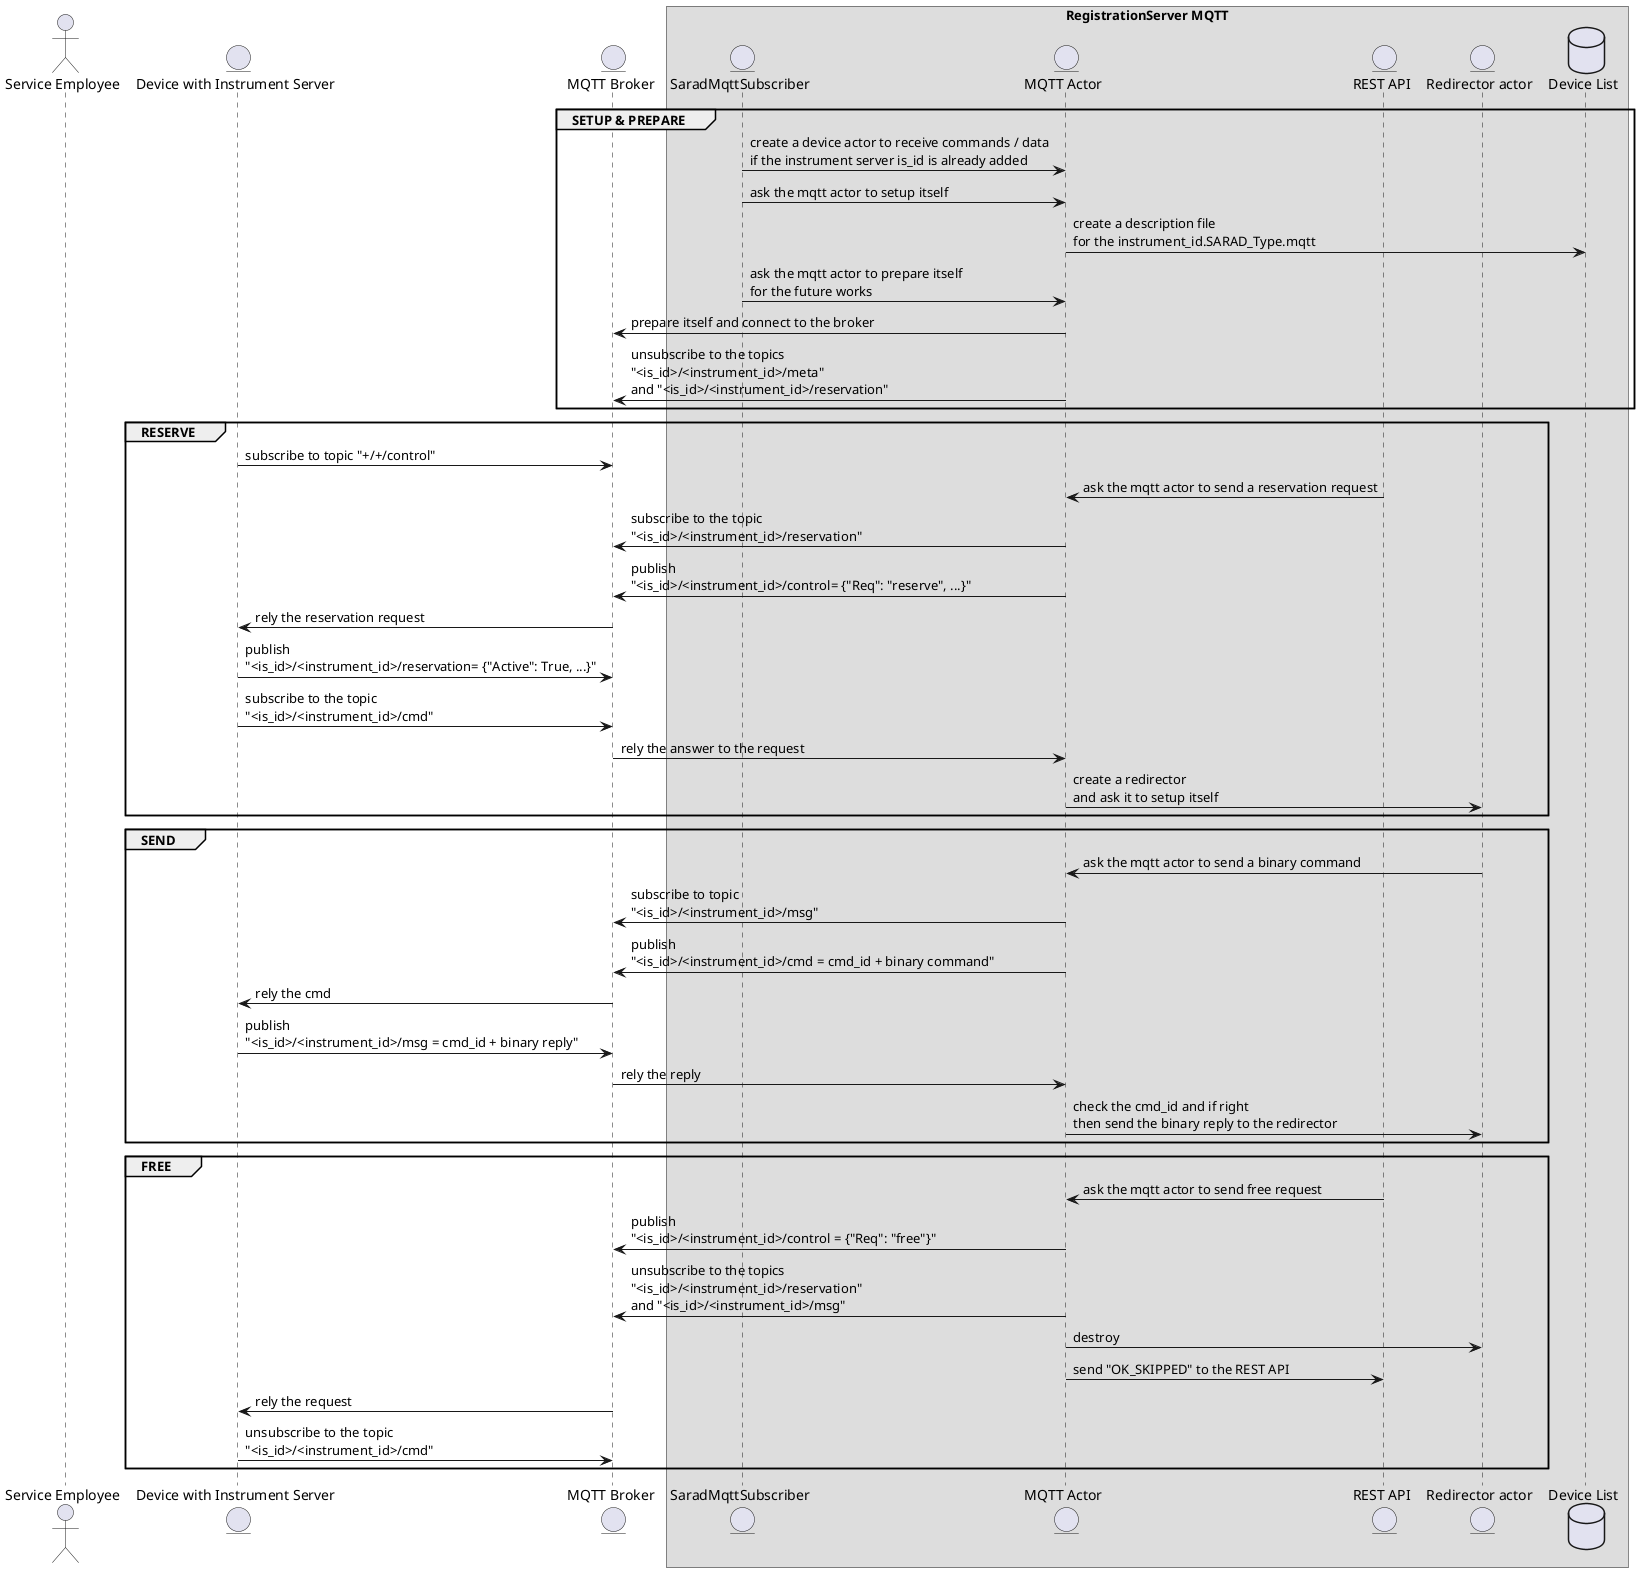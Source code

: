 @startuml
actor "Service Employee" as user
entity "Device with Instrument Server" as is_mqtt
entity "MQTT Broker" as broker
box "RegistrationServer MQTT"
entity "SaradMqttSubscriber" as subscriber
entity "MQTT Actor" as mqtt_actor
entity "REST API" as rest_api
entity "Redirector actor" as redirector
database "Device List" as d_list
end box

group SETUP & PREPARE
    subscriber -> mqtt_actor : create a device actor to receive commands / data\nif the instrument server is_id is already added
    subscriber -> mqtt_actor : ask the mqtt actor to setup itself
    mqtt_actor -> d_list : create a description file\nfor the instrument_id.SARAD_Type.mqtt
    subscriber -> mqtt_actor : ask the mqtt actor to prepare itself\nfor the future works
    mqtt_actor -> broker : prepare itself and connect to the broker
    mqtt_actor -> broker : unsubscribe to the topics\n"<is_id>/<instrument_id>/meta"\nand "<is_id>/<instrument_id>/reservation"
end

group RESERVE
    is_mqtt -> broker : subscribe to topic "+/+/control"
    rest_api -> mqtt_actor : ask the mqtt actor to send a reservation request
    mqtt_actor -> broker : subscribe to the topic\n"<is_id>/<instrument_id>/reservation"
    mqtt_actor -> broker : publish\n"<is_id>/<instrument_id>/control= {"Req": "reserve", ...}"
    broker -> is_mqtt : rely the reservation request
    is_mqtt -> broker : publish\n"<is_id>/<instrument_id>/reservation= {"Active": True, ...}"
    is_mqtt -> broker : subscribe to the topic\n"<is_id>/<instrument_id>/cmd"
    broker -> mqtt_actor : rely the answer to the request
    mqtt_actor -> redirector : create a redirector\nand ask it to setup itself
end

group SEND
    redirector -> mqtt_actor : ask the mqtt actor to send a binary command
    mqtt_actor -> broker : subscribe to topic\n"<is_id>/<instrument_id>/msg"
    mqtt_actor -> broker : publish\n"<is_id>/<instrument_id>/cmd = cmd_id + binary command"
    broker -> is_mqtt : rely the cmd
    is_mqtt -> broker : publish\n"<is_id>/<instrument_id>/msg = cmd_id + binary reply"
    broker -> mqtt_actor : rely the reply
    mqtt_actor -> redirector : check the cmd_id and if right\nthen send the binary reply to the redirector
end

group FREE
    rest_api -> mqtt_actor : ask the mqtt actor to send free request
    mqtt_actor -> broker : publish\n"<is_id>/<instrument_id>/control = {"Req": "free"}"
    mqtt_actor -> broker : unsubscribe to the topics\n"<is_id>/<instrument_id>/reservation"\nand "<is_id>/<instrument_id>/msg"
    mqtt_actor -> redirector : destroy
    mqtt_actor -> rest_api : send "OK_SKIPPED" to the REST API
    broker -> is_mqtt : rely the request
    is_mqtt -> broker : unsubscribe to the topic\n"<is_id>/<instrument_id>/cmd"
end

@enduml
